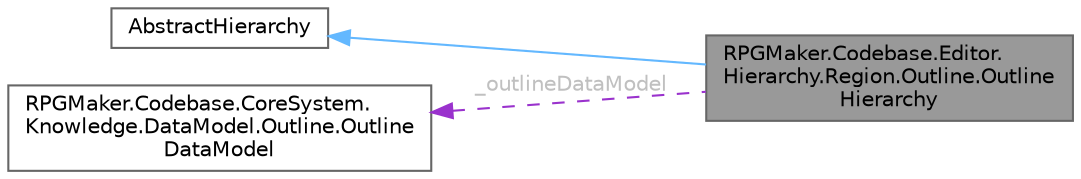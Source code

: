 digraph "RPGMaker.Codebase.Editor.Hierarchy.Region.Outline.OutlineHierarchy"
{
 // LATEX_PDF_SIZE
  bgcolor="transparent";
  edge [fontname=Helvetica,fontsize=10,labelfontname=Helvetica,labelfontsize=10];
  node [fontname=Helvetica,fontsize=10,shape=box,height=0.2,width=0.4];
  rankdir="LR";
  Node1 [id="Node000001",label="RPGMaker.Codebase.Editor.\lHierarchy.Region.Outline.Outline\lHierarchy",height=0.2,width=0.4,color="gray40", fillcolor="grey60", style="filled", fontcolor="black",tooltip="😁 アウトラインのHierarchy"];
  Node2 -> Node1 [id="edge1_Node000001_Node000002",dir="back",color="steelblue1",style="solid",tooltip=" "];
  Node2 [id="Node000002",label="AbstractHierarchy",height=0.2,width=0.4,color="gray40", fillcolor="white", style="filled",URL="$d2/ddd/class_r_p_g_maker_1_1_codebase_1_1_editor_1_1_hierarchy_1_1_common_1_1_abstract_hierarchy.html",tooltip="😁 各Hierarchy表示の基底クラス"];
  Node3 -> Node1 [id="edge2_Node000001_Node000003",dir="back",color="darkorchid3",style="dashed",tooltip=" ",label=" _outlineDataModel",fontcolor="grey" ];
  Node3 [id="Node000003",label="RPGMaker.Codebase.CoreSystem.\lKnowledge.DataModel.Outline.Outline\lDataModel",height=0.2,width=0.4,color="gray40", fillcolor="white", style="filled",URL="$de/d99/class_r_p_g_maker_1_1_codebase_1_1_core_system_1_1_knowledge_1_1_data_model_1_1_outline_1_1_outline_data_model.html",tooltip="😁 アウトライン・データ・モデル"];
}
